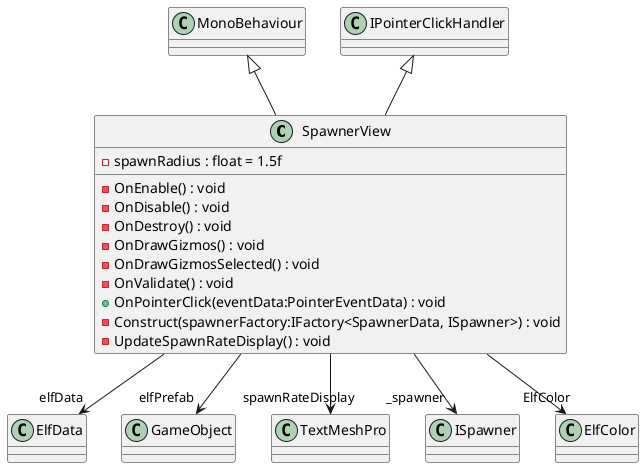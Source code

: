 @startuml
class SpawnerView {
    - spawnRadius : float = 1.5f
    - OnEnable() : void
    - OnDisable() : void
    - OnDestroy() : void
    - OnDrawGizmos() : void
    - OnDrawGizmosSelected() : void
    - OnValidate() : void
    + OnPointerClick(eventData:PointerEventData) : void
    - Construct(spawnerFactory:IFactory<SpawnerData, ISpawner>) : void
    - UpdateSpawnRateDisplay() : void
}
MonoBehaviour <|-- SpawnerView
IPointerClickHandler <|-- SpawnerView
SpawnerView --> "elfData" ElfData
SpawnerView --> "elfPrefab" GameObject
SpawnerView --> "spawnRateDisplay" TextMeshPro
SpawnerView --> "_spawner" ISpawner
SpawnerView --> "ElfColor" ElfColor
@enduml
